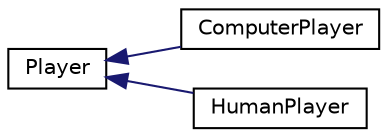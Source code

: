 digraph "Graphical Class Hierarchy"
{
  edge [fontname="Helvetica",fontsize="10",labelfontname="Helvetica",labelfontsize="10"];
  node [fontname="Helvetica",fontsize="10",shape=record];
  rankdir="LR";
  Node0 [label="Player",height=0.2,width=0.4,color="black", fillcolor="white", style="filled",URL="$class_player.html"];
  Node0 -> Node1 [dir="back",color="midnightblue",fontsize="10",style="solid",fontname="Helvetica"];
  Node1 [label="ComputerPlayer",height=0.2,width=0.4,color="black", fillcolor="white", style="filled",URL="$class_computer_player.html"];
  Node0 -> Node2 [dir="back",color="midnightblue",fontsize="10",style="solid",fontname="Helvetica"];
  Node2 [label="HumanPlayer",height=0.2,width=0.4,color="black", fillcolor="white", style="filled",URL="$class_human_player.html"];
}
